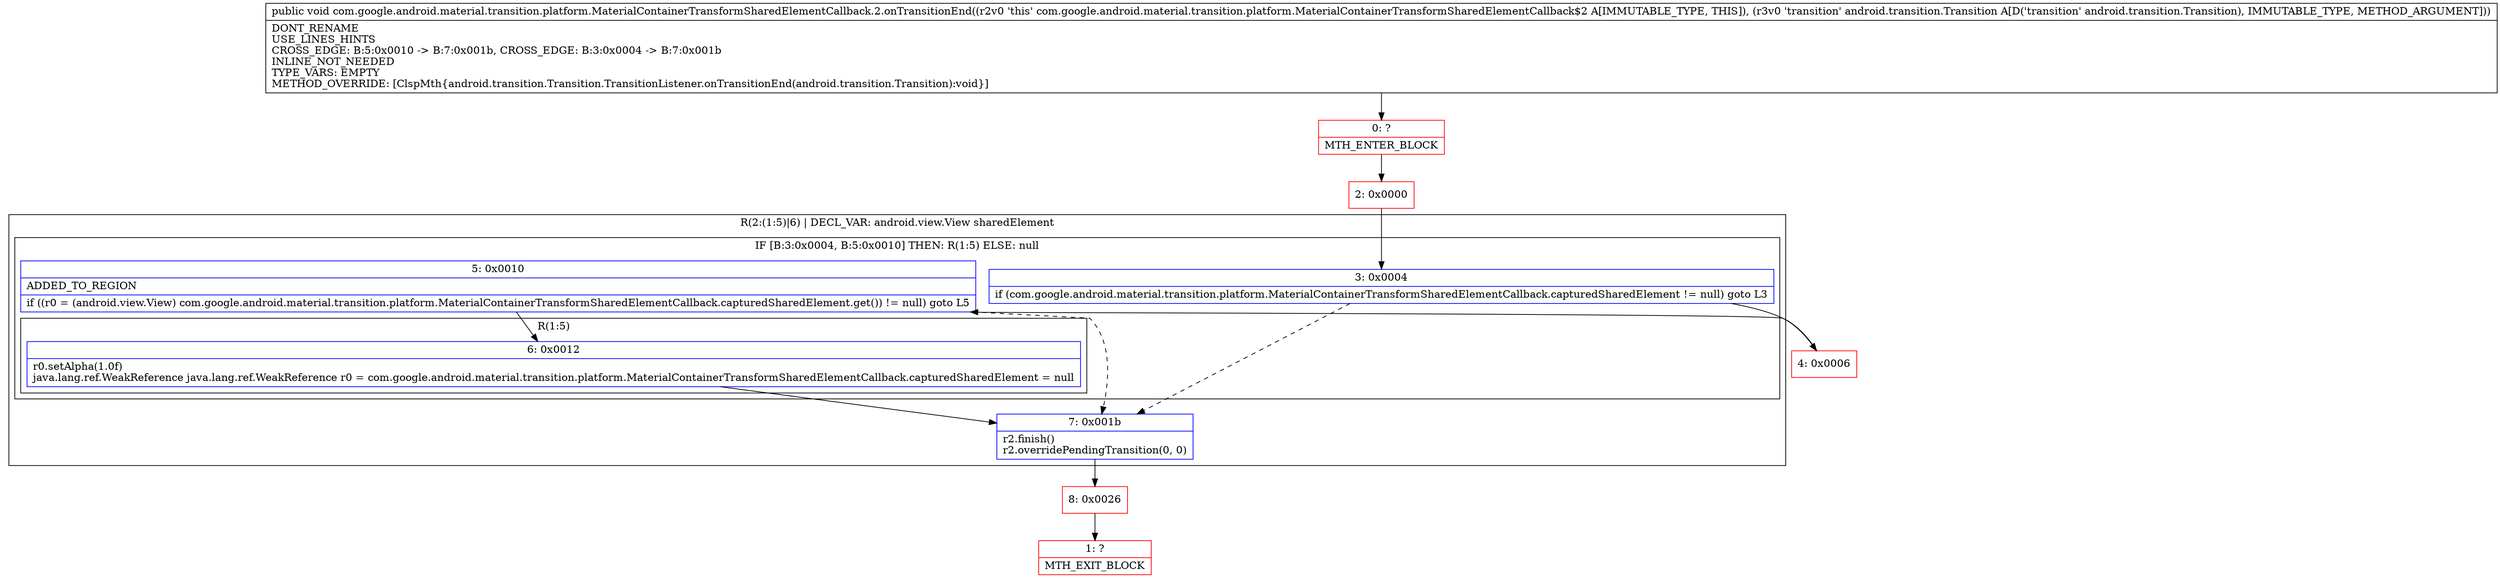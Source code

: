 digraph "CFG forcom.google.android.material.transition.platform.MaterialContainerTransformSharedElementCallback.2.onTransitionEnd(Landroid\/transition\/Transition;)V" {
subgraph cluster_Region_2003854782 {
label = "R(2:(1:5)|6) | DECL_VAR: android.view.View sharedElement\l";
node [shape=record,color=blue];
subgraph cluster_IfRegion_1701381047 {
label = "IF [B:3:0x0004, B:5:0x0010] THEN: R(1:5) ELSE: null";
node [shape=record,color=blue];
Node_3 [shape=record,label="{3\:\ 0x0004|if (com.google.android.material.transition.platform.MaterialContainerTransformSharedElementCallback.capturedSharedElement != null) goto L3\l}"];
Node_5 [shape=record,label="{5\:\ 0x0010|ADDED_TO_REGION\l|if ((r0 = (android.view.View) com.google.android.material.transition.platform.MaterialContainerTransformSharedElementCallback.capturedSharedElement.get()) != null) goto L5\l}"];
subgraph cluster_Region_662585088 {
label = "R(1:5)";
node [shape=record,color=blue];
Node_6 [shape=record,label="{6\:\ 0x0012|r0.setAlpha(1.0f)\ljava.lang.ref.WeakReference java.lang.ref.WeakReference r0 = com.google.android.material.transition.platform.MaterialContainerTransformSharedElementCallback.capturedSharedElement = null\l}"];
}
}
Node_7 [shape=record,label="{7\:\ 0x001b|r2.finish()\lr2.overridePendingTransition(0, 0)\l}"];
}
Node_0 [shape=record,color=red,label="{0\:\ ?|MTH_ENTER_BLOCK\l}"];
Node_2 [shape=record,color=red,label="{2\:\ 0x0000}"];
Node_4 [shape=record,color=red,label="{4\:\ 0x0006}"];
Node_8 [shape=record,color=red,label="{8\:\ 0x0026}"];
Node_1 [shape=record,color=red,label="{1\:\ ?|MTH_EXIT_BLOCK\l}"];
MethodNode[shape=record,label="{public void com.google.android.material.transition.platform.MaterialContainerTransformSharedElementCallback.2.onTransitionEnd((r2v0 'this' com.google.android.material.transition.platform.MaterialContainerTransformSharedElementCallback$2 A[IMMUTABLE_TYPE, THIS]), (r3v0 'transition' android.transition.Transition A[D('transition' android.transition.Transition), IMMUTABLE_TYPE, METHOD_ARGUMENT]))  | DONT_RENAME\lUSE_LINES_HINTS\lCROSS_EDGE: B:5:0x0010 \-\> B:7:0x001b, CROSS_EDGE: B:3:0x0004 \-\> B:7:0x001b\lINLINE_NOT_NEEDED\lTYPE_VARS: EMPTY\lMETHOD_OVERRIDE: [ClspMth\{android.transition.Transition.TransitionListener.onTransitionEnd(android.transition.Transition):void\}]\l}"];
MethodNode -> Node_0;Node_3 -> Node_4;
Node_3 -> Node_7[style=dashed];
Node_5 -> Node_6;
Node_5 -> Node_7[style=dashed];
Node_6 -> Node_7;
Node_7 -> Node_8;
Node_0 -> Node_2;
Node_2 -> Node_3;
Node_4 -> Node_5;
Node_8 -> Node_1;
}

